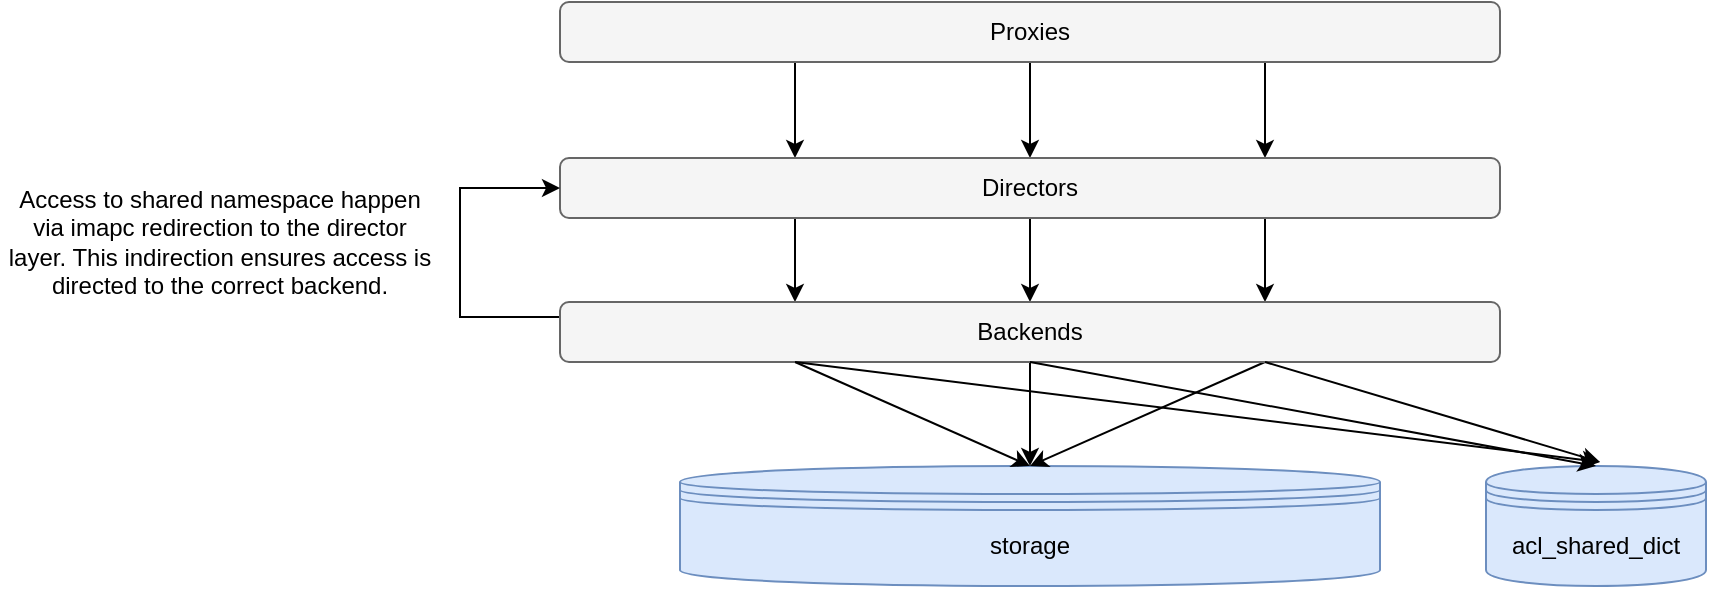 <mxfile version="14.1.8" type="device"><diagram name="Page-1" id="0"><mxGraphModel dx="2058" dy="1194" grid="1" gridSize="10" guides="1" tooltips="1" connect="1" arrows="1" fold="1" page="1" pageScale="1" pageWidth="1169" pageHeight="826" background="#ffffff" math="0" shadow="0"><root><mxCell id="0"/><mxCell id="1" parent="0"/><mxCell id="8" value="storage" style="shape=datastore;whiteSpace=wrap;html=1;fillColor=#dae8fc;strokeColor=#6c8ebf;" parent="1" vertex="1"><mxGeometry x="350" y="302" width="350" height="60" as="geometry"/></mxCell><mxCell id="22" value="" style="endArrow=classic;html=1;entryX=0.5;entryY=0;exitX=0.25;exitY=1;exitDx=0;exitDy=0;" parent="1" source="bMIcMeEZt_pEtfT8U4ZH-77" target="8" edge="1"><mxGeometry width="50" height="50" relative="1" as="geometry"><mxPoint x="180" y="309" as="sourcePoint"/><mxPoint x="110" y="419" as="targetPoint"/></mxGeometry></mxCell><mxCell id="23" value="" style="endArrow=classic;html=1;entryX=0.5;entryY=0;exitX=0.5;exitY=1;exitDx=0;exitDy=0;" parent="1" source="bMIcMeEZt_pEtfT8U4ZH-77" target="8" edge="1"><mxGeometry x="190" y="319" width="50" height="50" as="geometry"><mxPoint x="260" y="309" as="sourcePoint"/><mxPoint x="208" y="355" as="targetPoint"/></mxGeometry></mxCell><mxCell id="24" value="" style="endArrow=classic;html=1;entryX=0.5;entryY=0;exitX=0.75;exitY=1;exitDx=0;exitDy=0;" parent="1" source="bMIcMeEZt_pEtfT8U4ZH-77" target="8" edge="1"><mxGeometry x="200" y="329" width="50" height="50" as="geometry"><mxPoint x="690" y="249" as="sourcePoint"/><mxPoint x="320" y="339" as="targetPoint"/></mxGeometry></mxCell><mxCell id="bPtLTjksk7qFhZh0tXob-77" style="edgeStyle=orthogonalEdgeStyle;rounded=0;orthogonalLoop=1;jettySize=auto;html=1;exitX=0.5;exitY=1;exitDx=0;exitDy=0;" edge="1" parent="1" source="73" target="bMIcMeEZt_pEtfT8U4ZH-76"><mxGeometry relative="1" as="geometry"/></mxCell><mxCell id="bPtLTjksk7qFhZh0tXob-78" style="edgeStyle=orthogonalEdgeStyle;rounded=0;orthogonalLoop=1;jettySize=auto;html=1;exitX=0.75;exitY=1;exitDx=0;exitDy=0;entryX=0.75;entryY=0;entryDx=0;entryDy=0;" edge="1" parent="1" source="73" target="bMIcMeEZt_pEtfT8U4ZH-76"><mxGeometry relative="1" as="geometry"/></mxCell><mxCell id="bPtLTjksk7qFhZh0tXob-79" style="edgeStyle=orthogonalEdgeStyle;rounded=0;orthogonalLoop=1;jettySize=auto;html=1;exitX=0.25;exitY=1;exitDx=0;exitDy=0;entryX=0.25;entryY=0;entryDx=0;entryDy=0;" edge="1" parent="1" source="73" target="bMIcMeEZt_pEtfT8U4ZH-76"><mxGeometry relative="1" as="geometry"/></mxCell><mxCell id="73" value="Proxies" style="rounded=1;whiteSpace=wrap;html=1;fillColor=#f5f5f5;strokeColor=#666666;" parent="1" vertex="1"><mxGeometry x="290" y="70" width="470" height="30" as="geometry"/></mxCell><mxCell id="bPtLTjksk7qFhZh0tXob-80" style="edgeStyle=orthogonalEdgeStyle;rounded=0;orthogonalLoop=1;jettySize=auto;html=1;exitX=0.25;exitY=1;exitDx=0;exitDy=0;entryX=0.25;entryY=0;entryDx=0;entryDy=0;" edge="1" parent="1" source="bMIcMeEZt_pEtfT8U4ZH-76" target="bMIcMeEZt_pEtfT8U4ZH-77"><mxGeometry relative="1" as="geometry"/></mxCell><mxCell id="bPtLTjksk7qFhZh0tXob-81" style="edgeStyle=orthogonalEdgeStyle;rounded=0;orthogonalLoop=1;jettySize=auto;html=1;exitX=0.5;exitY=1;exitDx=0;exitDy=0;" edge="1" parent="1" source="bMIcMeEZt_pEtfT8U4ZH-76" target="bMIcMeEZt_pEtfT8U4ZH-77"><mxGeometry relative="1" as="geometry"/></mxCell><mxCell id="bPtLTjksk7qFhZh0tXob-82" style="edgeStyle=orthogonalEdgeStyle;rounded=0;orthogonalLoop=1;jettySize=auto;html=1;exitX=0.75;exitY=1;exitDx=0;exitDy=0;entryX=0.75;entryY=0;entryDx=0;entryDy=0;" edge="1" parent="1" source="bMIcMeEZt_pEtfT8U4ZH-76" target="bMIcMeEZt_pEtfT8U4ZH-77"><mxGeometry relative="1" as="geometry"/></mxCell><mxCell id="bMIcMeEZt_pEtfT8U4ZH-76" value="Directors" style="rounded=1;whiteSpace=wrap;html=1;fillColor=#f5f5f5;strokeColor=#666666;" parent="1" vertex="1"><mxGeometry x="290" y="148" width="470" height="30" as="geometry"/></mxCell><mxCell id="bPtLTjksk7qFhZh0tXob-75" style="edgeStyle=orthogonalEdgeStyle;rounded=0;orthogonalLoop=1;jettySize=auto;html=1;exitX=0;exitY=0.25;exitDx=0;exitDy=0;entryX=0;entryY=0.5;entryDx=0;entryDy=0;" edge="1" parent="1" source="bMIcMeEZt_pEtfT8U4ZH-77" target="bMIcMeEZt_pEtfT8U4ZH-76"><mxGeometry relative="1" as="geometry"><Array as="points"><mxPoint x="240" y="228"/><mxPoint x="240" y="163"/></Array></mxGeometry></mxCell><mxCell id="bMIcMeEZt_pEtfT8U4ZH-77" value="Backends" style="rounded=1;whiteSpace=wrap;html=1;fillColor=#f5f5f5;strokeColor=#666666;" parent="1" vertex="1"><mxGeometry x="290" y="220" width="470" height="30" as="geometry"/></mxCell><mxCell id="bPtLTjksk7qFhZh0tXob-73" value="acl_shared_dict" style="shape=datastore;whiteSpace=wrap;html=1;fillColor=#dae8fc;strokeColor=#6c8ebf;" vertex="1" parent="1"><mxGeometry x="753" y="302" width="110" height="60" as="geometry"/></mxCell><mxCell id="bPtLTjksk7qFhZh0tXob-74" value="" style="endArrow=classic;html=1;exitX=0.5;exitY=1;exitDx=0;exitDy=0;entryX=0.5;entryY=0;entryDx=0;entryDy=0;" edge="1" parent="1" source="bMIcMeEZt_pEtfT8U4ZH-77" target="bPtLTjksk7qFhZh0tXob-73"><mxGeometry x="495" y="329.99" width="50" height="50" as="geometry"><mxPoint x="984.97" y="250" as="sourcePoint"/><mxPoint x="810" y="300" as="targetPoint"/></mxGeometry></mxCell><mxCell id="bPtLTjksk7qFhZh0tXob-76" value="Access to shared namespace happen via imapc redirection to the director layer. This indirection ensures access is directed to the correct backend." style="text;html=1;strokeColor=none;fillColor=none;align=center;verticalAlign=middle;whiteSpace=wrap;rounded=0;" vertex="1" parent="1"><mxGeometry x="10" y="160" width="220" height="60" as="geometry"/></mxCell><mxCell id="bPtLTjksk7qFhZh0tXob-83" value="" style="endArrow=classic;html=1;exitX=0.25;exitY=1;exitDx=0;exitDy=0;" edge="1" parent="1" source="bMIcMeEZt_pEtfT8U4ZH-77"><mxGeometry x="505" y="339.99" width="50" height="50" as="geometry"><mxPoint x="535" y="260" as="sourcePoint"/><mxPoint x="810" y="300" as="targetPoint"/></mxGeometry></mxCell><mxCell id="bPtLTjksk7qFhZh0tXob-84" value="" style="endArrow=classic;html=1;exitX=0.75;exitY=1;exitDx=0;exitDy=0;" edge="1" parent="1" source="bMIcMeEZt_pEtfT8U4ZH-77"><mxGeometry x="505" y="339.99" width="50" height="50" as="geometry"><mxPoint x="535" y="260" as="sourcePoint"/><mxPoint x="810" y="300" as="targetPoint"/></mxGeometry></mxCell></root></mxGraphModel></diagram></mxfile>